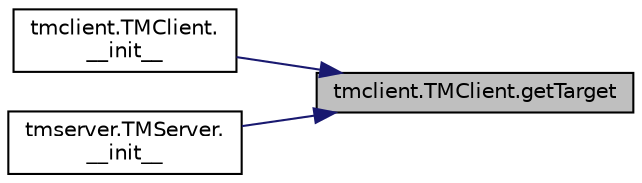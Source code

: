 digraph "tmclient.TMClient.getTarget"
{
 // LATEX_PDF_SIZE
  edge [fontname="Helvetica",fontsize="10",labelfontname="Helvetica",labelfontsize="10"];
  node [fontname="Helvetica",fontsize="10",shape=record];
  rankdir="RL";
  Node1 [label="tmclient.TMClient.getTarget",height=0.2,width=0.4,color="black", fillcolor="grey75", style="filled", fontcolor="black",tooltip=" "];
  Node1 -> Node2 [dir="back",color="midnightblue",fontsize="10",style="solid",fontname="Helvetica"];
  Node2 [label="tmclient.TMClient.\l__init__",height=0.2,width=0.4,color="black", fillcolor="white", style="filled",URL="$classtmclient_1_1TMClient.html#a2be43ead01d39949747251d84f796319",tooltip=" "];
  Node1 -> Node3 [dir="back",color="midnightblue",fontsize="10",style="solid",fontname="Helvetica"];
  Node3 [label="tmserver.TMServer.\l__init__",height=0.2,width=0.4,color="black", fillcolor="white", style="filled",URL="$classtmserver_1_1TMServer.html#ad776ecdbd12903199f91c141f8a120c8",tooltip=" "];
}
